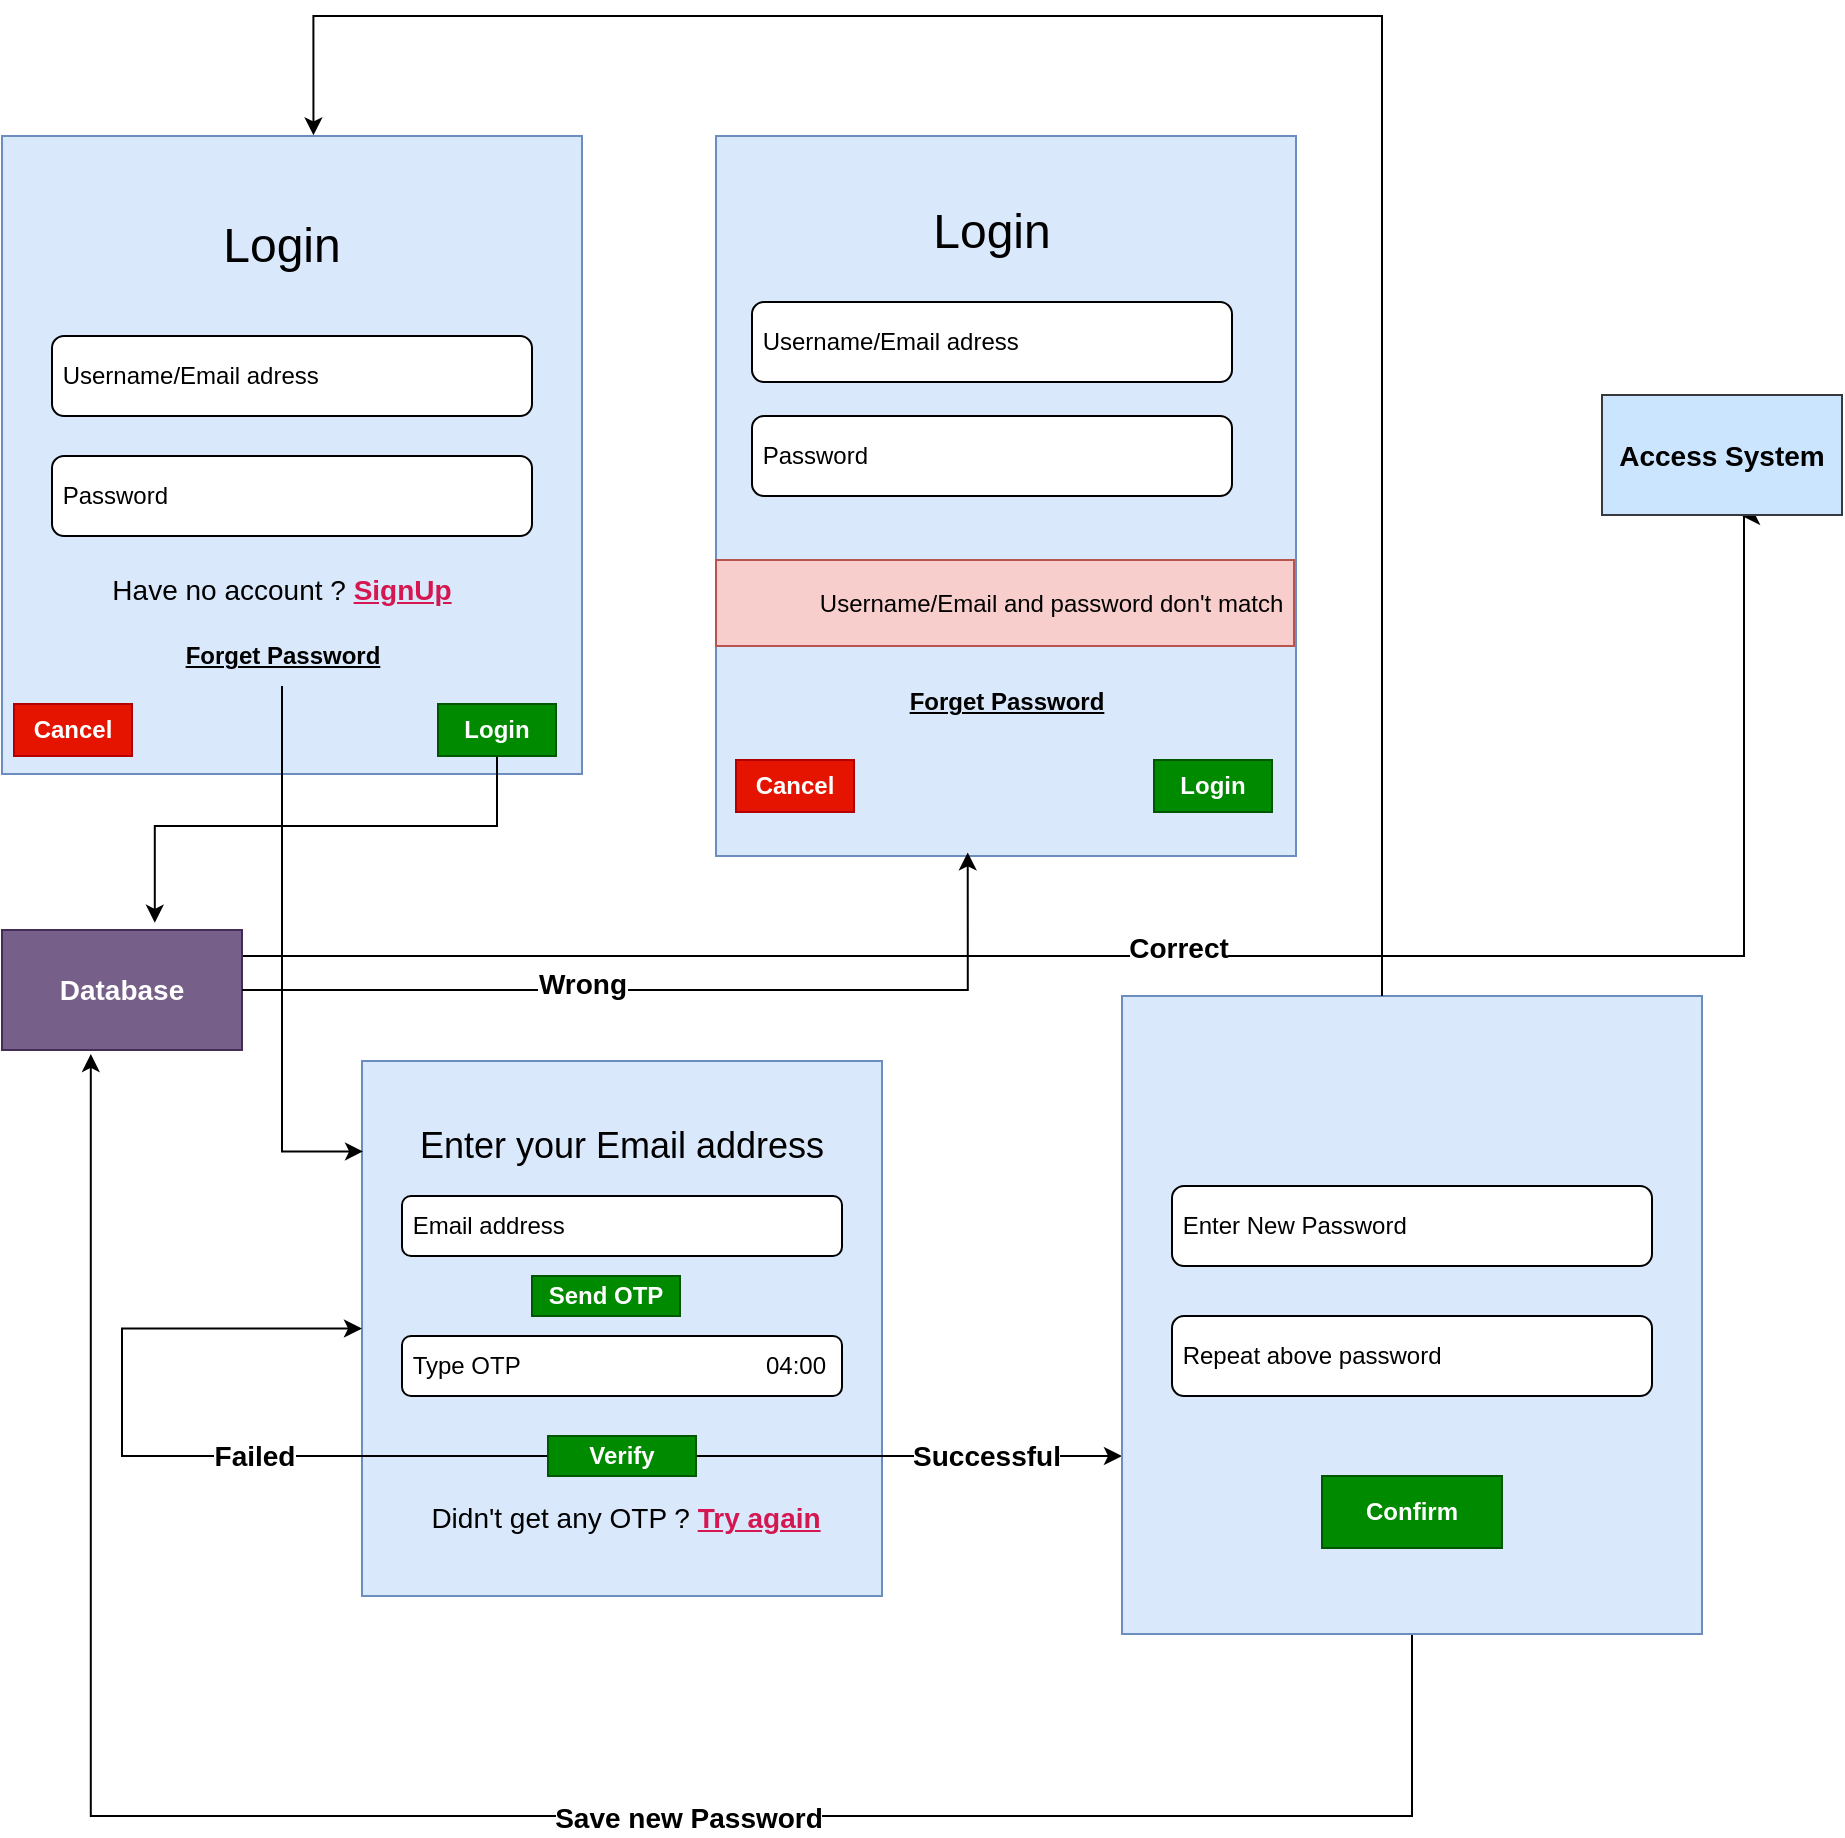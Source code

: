 <mxfile version="24.1.0" type="device">
  <diagram name="Page-1" id="PZTqaAViUj0GkJwfOsij">
    <mxGraphModel dx="1050" dy="565" grid="0" gridSize="10" guides="1" tooltips="1" connect="1" arrows="1" fold="1" page="0" pageScale="1" pageWidth="1100" pageHeight="850" math="0" shadow="0">
      <root>
        <mxCell id="0" />
        <mxCell id="1" parent="0" />
        <mxCell id="PENeMZDu9xXlpUDBOP-r-2" value="" style="rounded=0;whiteSpace=wrap;html=1;fillColor=#dae8fc;strokeColor=#6c8ebf;" parent="1" vertex="1">
          <mxGeometry x="40" y="130" width="290" height="319" as="geometry" />
        </mxCell>
        <mxCell id="PENeMZDu9xXlpUDBOP-r-4" value="&lt;font style=&quot;font-size: 24px;&quot;&gt;Login&lt;/font&gt;" style="text;html=1;align=center;verticalAlign=middle;whiteSpace=wrap;rounded=0;" parent="1" vertex="1">
          <mxGeometry x="85" y="170" width="190" height="30" as="geometry" />
        </mxCell>
        <mxCell id="PENeMZDu9xXlpUDBOP-r-5" value="&amp;nbsp;Username/Email adress" style="rounded=1;whiteSpace=wrap;html=1;align=left;" parent="1" vertex="1">
          <mxGeometry x="65" y="230" width="240" height="40" as="geometry" />
        </mxCell>
        <mxCell id="PENeMZDu9xXlpUDBOP-r-6" value="&amp;nbsp;Password" style="rounded=1;whiteSpace=wrap;html=1;align=left;" parent="1" vertex="1">
          <mxGeometry x="65" y="290" width="240" height="40" as="geometry" />
        </mxCell>
        <mxCell id="PENeMZDu9xXlpUDBOP-r-7" value="&lt;font style=&quot;font-size: 14px;&quot;&gt;Have no account ? &lt;b&gt;&lt;font color=&quot;#d41750&quot;&gt;&lt;u&gt;SignUp&lt;/u&gt;&lt;/font&gt;&lt;/b&gt;&lt;/font&gt;" style="text;html=1;align=center;verticalAlign=middle;whiteSpace=wrap;rounded=0;" parent="1" vertex="1">
          <mxGeometry x="65" y="342" width="230" height="30" as="geometry" />
        </mxCell>
        <mxCell id="kc-rsHX5RpPGUYvPVodn-2" value="&lt;b&gt;&lt;u&gt;Forget Password&lt;/u&gt;&lt;/b&gt;" style="text;html=1;align=center;verticalAlign=middle;whiteSpace=wrap;rounded=0;" parent="1" vertex="1">
          <mxGeometry x="127.5" y="375" width="105" height="30" as="geometry" />
        </mxCell>
        <mxCell id="kc-rsHX5RpPGUYvPVodn-3" value="" style="rounded=0;whiteSpace=wrap;html=1;fillColor=#dae8fc;strokeColor=#6c8ebf;" parent="1" vertex="1">
          <mxGeometry x="397" y="130" width="290" height="360" as="geometry" />
        </mxCell>
        <mxCell id="kc-rsHX5RpPGUYvPVodn-4" value="&lt;font style=&quot;font-size: 24px;&quot;&gt;Login&lt;/font&gt;" style="text;html=1;align=center;verticalAlign=middle;whiteSpace=wrap;rounded=0;" parent="1" vertex="1">
          <mxGeometry x="440" y="163" width="190" height="30" as="geometry" />
        </mxCell>
        <mxCell id="kc-rsHX5RpPGUYvPVodn-5" value="&amp;nbsp;Username/Email adress" style="rounded=1;whiteSpace=wrap;html=1;align=left;" parent="1" vertex="1">
          <mxGeometry x="415" y="213" width="240" height="40" as="geometry" />
        </mxCell>
        <mxCell id="kc-rsHX5RpPGUYvPVodn-6" value="&amp;nbsp;Password" style="rounded=1;whiteSpace=wrap;html=1;align=left;" parent="1" vertex="1">
          <mxGeometry x="415" y="270" width="240" height="40" as="geometry" />
        </mxCell>
        <mxCell id="kc-rsHX5RpPGUYvPVodn-7" value="&lt;font style=&quot;font-size: 12px;&quot;&gt;Username/Email and password don&#39;t match&amp;nbsp;&lt;/font&gt;" style="rounded=0;whiteSpace=wrap;html=1;align=right;fillColor=#f8cecc;strokeColor=#b85450;" parent="1" vertex="1">
          <mxGeometry x="397" y="342" width="289" height="43" as="geometry" />
        </mxCell>
        <mxCell id="kc-rsHX5RpPGUYvPVodn-15" style="edgeStyle=orthogonalEdgeStyle;rounded=0;orthogonalLoop=1;jettySize=auto;html=1;" parent="1" source="kc-rsHX5RpPGUYvPVodn-8" edge="1">
          <mxGeometry relative="1" as="geometry">
            <mxPoint x="116.4" y="523.4" as="targetPoint" />
            <Array as="points">
              <mxPoint x="288" y="475" />
              <mxPoint x="116" y="475" />
            </Array>
          </mxGeometry>
        </mxCell>
        <mxCell id="kc-rsHX5RpPGUYvPVodn-8" value="&lt;b&gt;Login&lt;/b&gt;" style="rounded=0;whiteSpace=wrap;html=1;fillColor=#008a00;fontColor=#ffffff;strokeColor=#005700;" parent="1" vertex="1">
          <mxGeometry x="258" y="414" width="59" height="26" as="geometry" />
        </mxCell>
        <mxCell id="kc-rsHX5RpPGUYvPVodn-9" value="&lt;b&gt;Cancel&lt;/b&gt;" style="rounded=0;whiteSpace=wrap;html=1;fillColor=#e51400;fontColor=#ffffff;strokeColor=#B20000;" parent="1" vertex="1">
          <mxGeometry x="46" y="414" width="59" height="26" as="geometry" />
        </mxCell>
        <mxCell id="kc-rsHX5RpPGUYvPVodn-10" value="&lt;b&gt;Login&lt;/b&gt;" style="rounded=0;whiteSpace=wrap;html=1;fillColor=#008a00;fontColor=#ffffff;strokeColor=#005700;" parent="1" vertex="1">
          <mxGeometry x="616" y="442" width="59" height="26" as="geometry" />
        </mxCell>
        <mxCell id="kc-rsHX5RpPGUYvPVodn-11" value="&lt;b&gt;Cancel&lt;/b&gt;" style="rounded=0;whiteSpace=wrap;html=1;fillColor=#e51400;fontColor=#ffffff;strokeColor=#B20000;" parent="1" vertex="1">
          <mxGeometry x="407" y="442" width="59" height="26" as="geometry" />
        </mxCell>
        <mxCell id="kc-rsHX5RpPGUYvPVodn-13" value="&lt;b&gt;&lt;u&gt;Forget Password&lt;/u&gt;&lt;/b&gt;" style="text;html=1;align=center;verticalAlign=middle;whiteSpace=wrap;rounded=0;" parent="1" vertex="1">
          <mxGeometry x="489.5" y="398" width="105" height="30" as="geometry" />
        </mxCell>
        <mxCell id="kc-rsHX5RpPGUYvPVodn-51" style="edgeStyle=orthogonalEdgeStyle;rounded=0;orthogonalLoop=1;jettySize=auto;html=1;exitX=1;exitY=0.75;exitDx=0;exitDy=0;" parent="1" source="kc-rsHX5RpPGUYvPVodn-14" edge="1">
          <mxGeometry relative="1" as="geometry">
            <mxPoint x="910" y="320" as="targetPoint" />
            <Array as="points">
              <mxPoint x="160" y="540" />
              <mxPoint x="911" y="540" />
            </Array>
          </mxGeometry>
        </mxCell>
        <mxCell id="kc-rsHX5RpPGUYvPVodn-52" value="&lt;font style=&quot;font-size: 14px;&quot;&gt;&lt;b&gt;Correct&lt;/b&gt;&lt;/font&gt;" style="edgeLabel;html=1;align=center;verticalAlign=middle;resizable=0;points=[];" parent="kc-rsHX5RpPGUYvPVodn-51" vertex="1" connectable="0">
          <mxGeometry x="-0.005" y="4" relative="1" as="geometry">
            <mxPoint as="offset" />
          </mxGeometry>
        </mxCell>
        <mxCell id="kc-rsHX5RpPGUYvPVodn-14" value="&lt;font style=&quot;font-size: 14px;&quot;&gt;&lt;b&gt;Database&lt;/b&gt;&lt;/font&gt;" style="rounded=0;whiteSpace=wrap;html=1;fillColor=#76608a;fontColor=#ffffff;strokeColor=#432D57;" parent="1" vertex="1">
          <mxGeometry x="40" y="527" width="120" height="60" as="geometry" />
        </mxCell>
        <mxCell id="kc-rsHX5RpPGUYvPVodn-16" style="edgeStyle=orthogonalEdgeStyle;rounded=0;orthogonalLoop=1;jettySize=auto;html=1;entryX=0.434;entryY=0.995;entryDx=0;entryDy=0;entryPerimeter=0;" parent="1" source="kc-rsHX5RpPGUYvPVodn-14" target="kc-rsHX5RpPGUYvPVodn-3" edge="1">
          <mxGeometry relative="1" as="geometry">
            <Array as="points">
              <mxPoint x="523" y="557" />
            </Array>
          </mxGeometry>
        </mxCell>
        <mxCell id="kc-rsHX5RpPGUYvPVodn-17" value="&lt;font style=&quot;font-size: 14px;&quot;&gt;&lt;b&gt;Wrong&lt;/b&gt;&lt;/font&gt;" style="edgeLabel;html=1;align=center;verticalAlign=middle;resizable=0;points=[];" parent="kc-rsHX5RpPGUYvPVodn-16" vertex="1" connectable="0">
          <mxGeometry x="-0.209" y="-2" relative="1" as="geometry">
            <mxPoint x="-1" y="-5" as="offset" />
          </mxGeometry>
        </mxCell>
        <mxCell id="kc-rsHX5RpPGUYvPVodn-19" value="" style="rounded=0;whiteSpace=wrap;html=1;fillColor=#dae8fc;strokeColor=#6c8ebf;" parent="1" vertex="1">
          <mxGeometry x="220" y="592.5" width="260" height="267.5" as="geometry" />
        </mxCell>
        <mxCell id="kc-rsHX5RpPGUYvPVodn-20" value="&lt;font style=&quot;font-size: 18px;&quot;&gt;Enter your Email address&lt;/font&gt;" style="text;html=1;align=center;verticalAlign=middle;whiteSpace=wrap;rounded=0;" parent="1" vertex="1">
          <mxGeometry x="225" y="620" width="250" height="30" as="geometry" />
        </mxCell>
        <mxCell id="kc-rsHX5RpPGUYvPVodn-21" value="&amp;nbsp;Email address" style="rounded=1;whiteSpace=wrap;html=1;align=left;" parent="1" vertex="1">
          <mxGeometry x="240" y="660" width="220" height="30" as="geometry" />
        </mxCell>
        <mxCell id="kc-rsHX5RpPGUYvPVodn-22" value="&lt;b&gt;Send OTP&lt;/b&gt;" style="rounded=0;whiteSpace=wrap;html=1;fillColor=#008a00;fontColor=#ffffff;strokeColor=#005700;" parent="1" vertex="1">
          <mxGeometry x="305" y="700" width="74" height="20" as="geometry" />
        </mxCell>
        <mxCell id="kc-rsHX5RpPGUYvPVodn-25" value="&amp;nbsp;Type OTP" style="rounded=1;whiteSpace=wrap;html=1;align=left;" parent="1" vertex="1">
          <mxGeometry x="240" y="730" width="220" height="30" as="geometry" />
        </mxCell>
        <mxCell id="kc-rsHX5RpPGUYvPVodn-45" style="edgeStyle=orthogonalEdgeStyle;rounded=0;orthogonalLoop=1;jettySize=auto;html=1;entryX=0;entryY=0.5;entryDx=0;entryDy=0;" parent="1" source="kc-rsHX5RpPGUYvPVodn-26" target="kc-rsHX5RpPGUYvPVodn-19" edge="1">
          <mxGeometry relative="1" as="geometry">
            <Array as="points">
              <mxPoint x="100" y="790" />
              <mxPoint x="100" y="726" />
            </Array>
          </mxGeometry>
        </mxCell>
        <mxCell id="kc-rsHX5RpPGUYvPVodn-46" value="&lt;b&gt;&lt;font style=&quot;font-size: 14px;&quot;&gt;Failed&lt;/font&gt;&lt;/b&gt;" style="edgeLabel;html=1;align=center;verticalAlign=middle;resizable=0;points=[];" parent="kc-rsHX5RpPGUYvPVodn-45" vertex="1" connectable="0">
          <mxGeometry x="-0.258" y="4" relative="1" as="geometry">
            <mxPoint y="-4" as="offset" />
          </mxGeometry>
        </mxCell>
        <mxCell id="kc-rsHX5RpPGUYvPVodn-54" style="edgeStyle=orthogonalEdgeStyle;rounded=0;orthogonalLoop=1;jettySize=auto;html=1;" parent="1" source="kc-rsHX5RpPGUYvPVodn-26" target="kc-rsHX5RpPGUYvPVodn-27" edge="1">
          <mxGeometry relative="1" as="geometry">
            <Array as="points">
              <mxPoint x="540" y="790" />
              <mxPoint x="540" y="790" />
            </Array>
          </mxGeometry>
        </mxCell>
        <mxCell id="kc-rsHX5RpPGUYvPVodn-55" value="&lt;font style=&quot;font-size: 14px;&quot;&gt;&lt;b&gt;Successful&lt;/b&gt;&lt;/font&gt;" style="edgeLabel;html=1;align=center;verticalAlign=middle;resizable=0;points=[];" parent="kc-rsHX5RpPGUYvPVodn-54" vertex="1" connectable="0">
          <mxGeometry x="0.155" y="-4" relative="1" as="geometry">
            <mxPoint x="22" y="-4" as="offset" />
          </mxGeometry>
        </mxCell>
        <mxCell id="kc-rsHX5RpPGUYvPVodn-26" value="&lt;b&gt;Verify&lt;/b&gt;" style="rounded=0;whiteSpace=wrap;html=1;fillColor=#008a00;fontColor=#ffffff;strokeColor=#005700;" parent="1" vertex="1">
          <mxGeometry x="313" y="780" width="74" height="20" as="geometry" />
        </mxCell>
        <mxCell id="kc-rsHX5RpPGUYvPVodn-47" style="edgeStyle=orthogonalEdgeStyle;rounded=0;orthogonalLoop=1;jettySize=auto;html=1;entryX=0.37;entryY=1.033;entryDx=0;entryDy=0;entryPerimeter=0;" parent="1" source="kc-rsHX5RpPGUYvPVodn-27" target="kc-rsHX5RpPGUYvPVodn-14" edge="1">
          <mxGeometry relative="1" as="geometry">
            <mxPoint x="84" y="590" as="targetPoint" />
            <Array as="points">
              <mxPoint x="745" y="970" />
              <mxPoint x="84" y="970" />
            </Array>
          </mxGeometry>
        </mxCell>
        <mxCell id="kc-rsHX5RpPGUYvPVodn-48" value="&lt;b&gt;&lt;font style=&quot;font-size: 14px;&quot;&gt;Save new Password&lt;/font&gt;&lt;/b&gt;" style="edgeLabel;html=1;align=center;verticalAlign=middle;resizable=0;points=[];" parent="kc-rsHX5RpPGUYvPVodn-47" vertex="1" connectable="0">
          <mxGeometry x="-0.2" y="1" relative="1" as="geometry">
            <mxPoint as="offset" />
          </mxGeometry>
        </mxCell>
        <mxCell id="kc-rsHX5RpPGUYvPVodn-27" value="" style="rounded=0;whiteSpace=wrap;html=1;fillColor=#dae8fc;strokeColor=#6c8ebf;" parent="1" vertex="1">
          <mxGeometry x="600" y="560" width="290" height="319" as="geometry" />
        </mxCell>
        <mxCell id="kc-rsHX5RpPGUYvPVodn-31" value="04:00" style="text;html=1;align=center;verticalAlign=middle;whiteSpace=wrap;rounded=0;" parent="1" vertex="1">
          <mxGeometry x="407" y="730" width="60" height="30" as="geometry" />
        </mxCell>
        <mxCell id="kc-rsHX5RpPGUYvPVodn-36" value="&amp;nbsp;Enter New Password" style="rounded=1;whiteSpace=wrap;html=1;align=left;" parent="1" vertex="1">
          <mxGeometry x="625" y="655" width="240" height="40" as="geometry" />
        </mxCell>
        <mxCell id="kc-rsHX5RpPGUYvPVodn-38" value="&amp;nbsp;Repeat above password" style="rounded=1;whiteSpace=wrap;html=1;align=left;" parent="1" vertex="1">
          <mxGeometry x="625" y="720" width="240" height="40" as="geometry" />
        </mxCell>
        <mxCell id="kc-rsHX5RpPGUYvPVodn-39" value="&lt;b&gt;Confirm&lt;/b&gt;" style="rounded=0;whiteSpace=wrap;html=1;fillColor=#008a00;fontColor=#ffffff;strokeColor=#005700;" parent="1" vertex="1">
          <mxGeometry x="700" y="800" width="90" height="36" as="geometry" />
        </mxCell>
        <mxCell id="kc-rsHX5RpPGUYvPVodn-42" value="&lt;font style=&quot;&quot;&gt;&lt;span style=&quot;font-size: 14px;&quot;&gt;Didn&#39;t get any OTP ? &lt;/span&gt;&lt;font style=&quot;font-size: 14px;&quot; color=&quot;#d41750&quot;&gt;&lt;b style=&quot;&quot;&gt;&lt;u style=&quot;&quot;&gt;Try again&lt;/u&gt;&lt;/b&gt;&lt;/font&gt;&lt;/font&gt;" style="text;html=1;align=center;verticalAlign=middle;whiteSpace=wrap;rounded=0;" parent="1" vertex="1">
          <mxGeometry x="237" y="806" width="230" height="30" as="geometry" />
        </mxCell>
        <mxCell id="kc-rsHX5RpPGUYvPVodn-49" style="edgeStyle=orthogonalEdgeStyle;rounded=0;orthogonalLoop=1;jettySize=auto;html=1;entryX=0.537;entryY=-0.001;entryDx=0;entryDy=0;entryPerimeter=0;" parent="1" source="kc-rsHX5RpPGUYvPVodn-27" target="PENeMZDu9xXlpUDBOP-r-2" edge="1">
          <mxGeometry relative="1" as="geometry">
            <Array as="points">
              <mxPoint x="730" y="70" />
              <mxPoint x="196" y="70" />
            </Array>
          </mxGeometry>
        </mxCell>
        <mxCell id="kc-rsHX5RpPGUYvPVodn-50" value="&lt;b&gt;&lt;font style=&quot;font-size: 14px;&quot;&gt;Access System&lt;/font&gt;&lt;/b&gt;" style="rounded=0;whiteSpace=wrap;html=1;fillColor=#cce5ff;strokeColor=#36393d;" parent="1" vertex="1">
          <mxGeometry x="840" y="259.5" width="120" height="60" as="geometry" />
        </mxCell>
        <mxCell id="kc-rsHX5RpPGUYvPVodn-56" style="edgeStyle=orthogonalEdgeStyle;rounded=0;orthogonalLoop=1;jettySize=auto;html=1;entryX=0.002;entryY=0.169;entryDx=0;entryDy=0;entryPerimeter=0;" parent="1" source="kc-rsHX5RpPGUYvPVodn-2" target="kc-rsHX5RpPGUYvPVodn-19" edge="1">
          <mxGeometry relative="1" as="geometry" />
        </mxCell>
      </root>
    </mxGraphModel>
  </diagram>
</mxfile>
